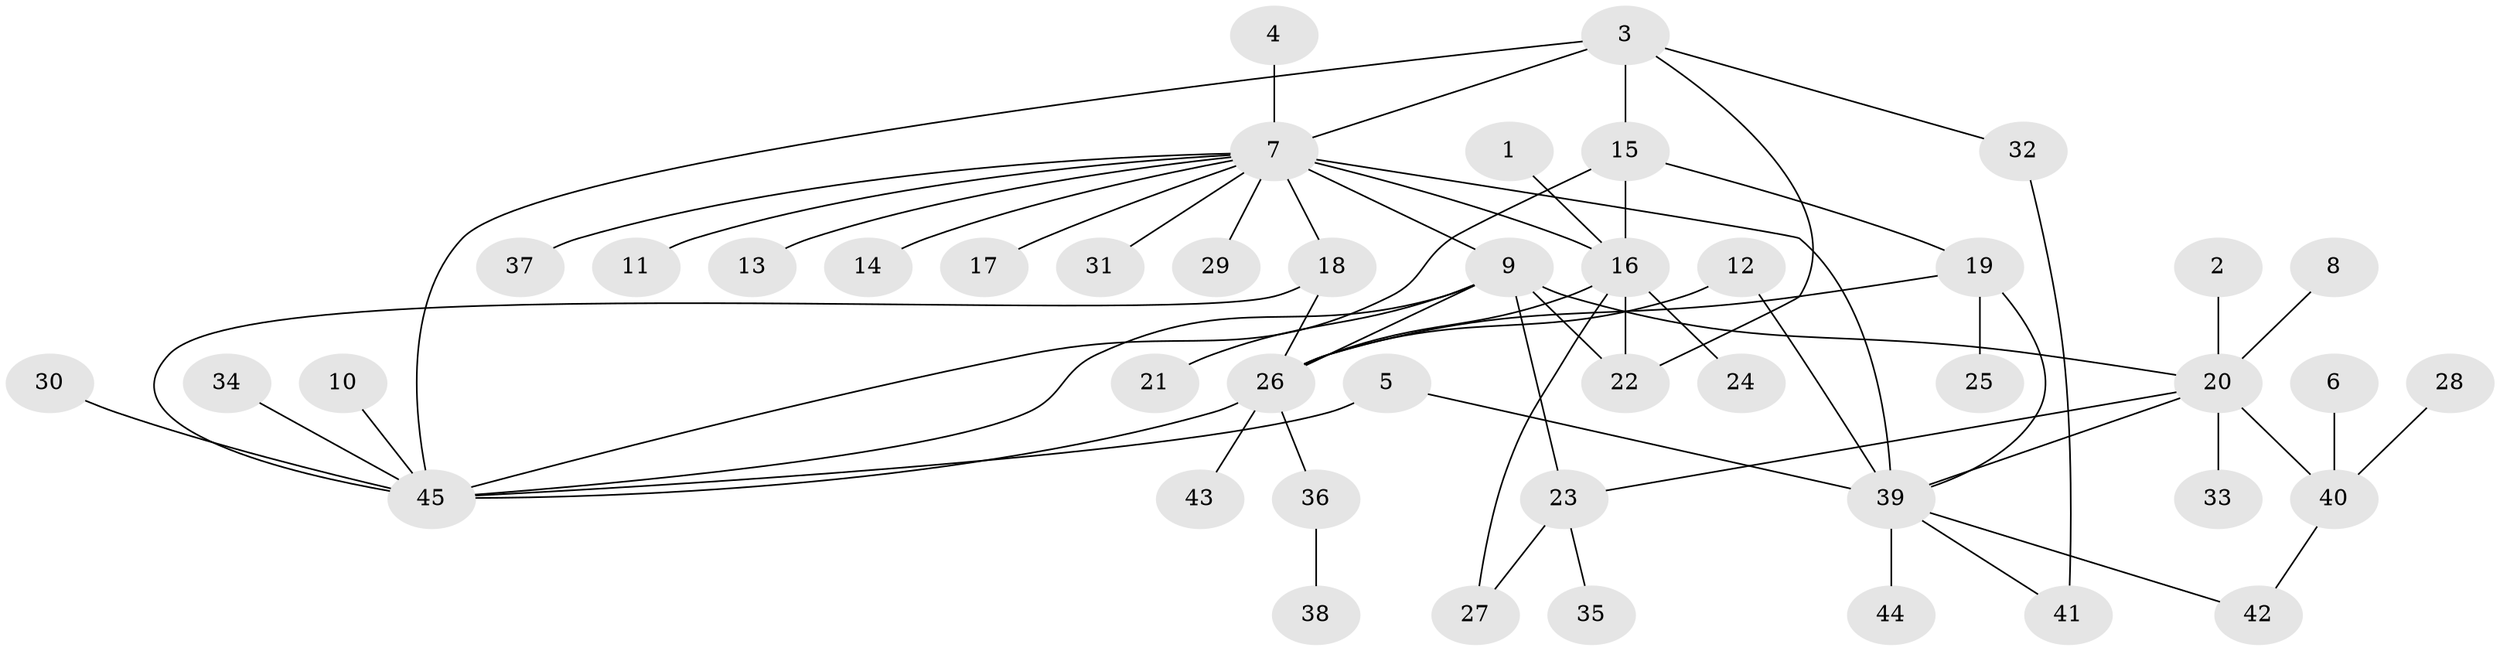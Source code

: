 // original degree distribution, {8: 0.02247191011235955, 6: 0.0449438202247191, 11: 0.011235955056179775, 5: 0.0449438202247191, 7: 0.033707865168539325, 9: 0.02247191011235955, 4: 0.056179775280898875, 10: 0.011235955056179775, 2: 0.19101123595505617, 1: 0.4943820224719101, 3: 0.06741573033707865}
// Generated by graph-tools (version 1.1) at 2025/50/03/09/25 03:50:27]
// undirected, 45 vertices, 62 edges
graph export_dot {
graph [start="1"]
  node [color=gray90,style=filled];
  1;
  2;
  3;
  4;
  5;
  6;
  7;
  8;
  9;
  10;
  11;
  12;
  13;
  14;
  15;
  16;
  17;
  18;
  19;
  20;
  21;
  22;
  23;
  24;
  25;
  26;
  27;
  28;
  29;
  30;
  31;
  32;
  33;
  34;
  35;
  36;
  37;
  38;
  39;
  40;
  41;
  42;
  43;
  44;
  45;
  1 -- 16 [weight=1.0];
  2 -- 20 [weight=1.0];
  3 -- 7 [weight=1.0];
  3 -- 15 [weight=2.0];
  3 -- 22 [weight=1.0];
  3 -- 32 [weight=1.0];
  3 -- 45 [weight=2.0];
  4 -- 7 [weight=1.0];
  5 -- 39 [weight=1.0];
  5 -- 45 [weight=1.0];
  6 -- 40 [weight=1.0];
  7 -- 9 [weight=1.0];
  7 -- 11 [weight=1.0];
  7 -- 13 [weight=1.0];
  7 -- 14 [weight=1.0];
  7 -- 16 [weight=1.0];
  7 -- 17 [weight=1.0];
  7 -- 18 [weight=1.0];
  7 -- 29 [weight=1.0];
  7 -- 31 [weight=1.0];
  7 -- 37 [weight=1.0];
  7 -- 39 [weight=3.0];
  8 -- 20 [weight=1.0];
  9 -- 20 [weight=2.0];
  9 -- 21 [weight=1.0];
  9 -- 22 [weight=1.0];
  9 -- 23 [weight=2.0];
  9 -- 26 [weight=1.0];
  9 -- 45 [weight=1.0];
  10 -- 45 [weight=1.0];
  12 -- 26 [weight=1.0];
  12 -- 39 [weight=1.0];
  15 -- 16 [weight=1.0];
  15 -- 19 [weight=1.0];
  15 -- 45 [weight=1.0];
  16 -- 22 [weight=1.0];
  16 -- 24 [weight=1.0];
  16 -- 26 [weight=1.0];
  16 -- 27 [weight=4.0];
  18 -- 26 [weight=2.0];
  18 -- 45 [weight=1.0];
  19 -- 25 [weight=1.0];
  19 -- 26 [weight=1.0];
  19 -- 39 [weight=1.0];
  20 -- 23 [weight=1.0];
  20 -- 33 [weight=1.0];
  20 -- 39 [weight=1.0];
  20 -- 40 [weight=1.0];
  23 -- 27 [weight=1.0];
  23 -- 35 [weight=1.0];
  26 -- 36 [weight=1.0];
  26 -- 43 [weight=1.0];
  26 -- 45 [weight=2.0];
  28 -- 40 [weight=1.0];
  30 -- 45 [weight=1.0];
  32 -- 41 [weight=1.0];
  34 -- 45 [weight=1.0];
  36 -- 38 [weight=1.0];
  39 -- 41 [weight=1.0];
  39 -- 42 [weight=1.0];
  39 -- 44 [weight=1.0];
  40 -- 42 [weight=1.0];
}

